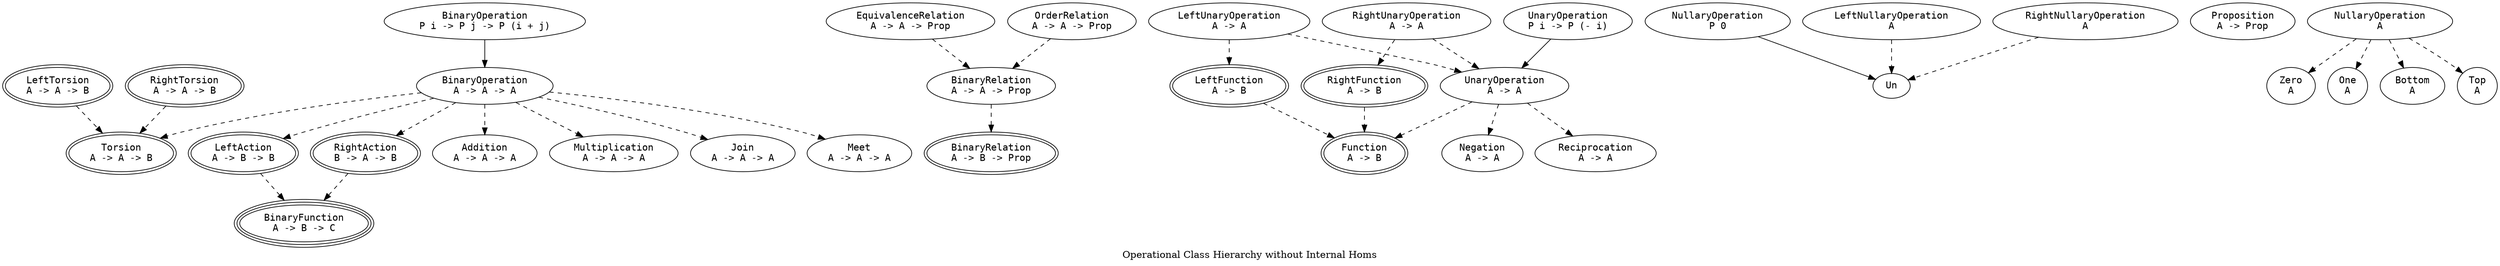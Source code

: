 digraph Has {
  label = "Operational Class Hierarchy without Internal Homs"

  node [fontname = monospace]

  subgraph ThreeSort {
    label = "ThreeSorted"

    node [peripheries = 3]

    BinFn [label = "BinaryFunction\nA -> B -> C"]
  }

  subgraph TwoSort {
    label = "TwoSorted"

    node [peripheries = 2]

    TwoBinRel [label = "BinaryRelation\nA -> B -> Prop"]
    Fn [label = "Function\nA -> B"]
    LAct [label = "LeftAction\nA -> B -> B"]
    LFn [label = "LeftFunction\nA -> B"]
    LTor [label = "LeftTorsion\nA -> A -> B"]
    RAct [label = "RightAction\nB -> A -> B"]
    RFn [label = "RightFunction\nA -> B"]
    RTor [label = "RightTorsion\nA -> A -> B"]
    Tor [label = "Torsion\nA -> A -> B"]
  }

  subgraph OneSort {
    label = "OneSorted"

    GrdBinOp [label = "BinaryOperation\nP i -> P j -> P (i + j)"]
    GrdNullOp [label = "NullaryOperation\nP 0"]
    GrdUnOp [label = "UnaryOperation\nP i -> P (- i)"]

    BinOp [label = "BinaryOperation\nA -> A -> A"]
    BinRel [label = "BinaryRelation\nA -> A -> Prop"]
    EqRel [label = "EquivalenceRelation\nA -> A -> Prop"]
    LUn [label = "LeftNullaryOperation\nA"]
    LUnOp [label = "LeftUnaryOperation\nA -> A"]
    OrdRel [label = "OrderRelation\nA -> A -> Prop"]
    Prop [label = "Proposition\nA -> Prop"]
    RUn [label = "RightNullaryOperation\nA"]
    RUnOp [label = "RightUnaryOperation\nA -> A"]
    NullOp [label = "NullaryOperation\nA"]
    UnOp [label = "UnaryOperation\nA -> A"]

    Add [label = "Addition\nA -> A -> A"]
    Zero [label = "Zero\nA"]
    Neg [label = "Negation\nA -> A"]
    Mul [label = "Multiplication\nA -> A -> A"]
    One [label = "One\nA"]
    Recip [label = "Reciprocation\nA -> A"]

    Join [label = "Join\nA -> A -> A"]
    Bot [label = "Bottom\nA"]
    Meet [label = "Meet\nA -> A -> A"]
    Top [label = "Top\nA"]
  }

  GrdBinOp -> BinOp
  GrdNullOp -> Un
  GrdUnOp -> UnOp

  edge [style = dashed]

  BinRel -> TwoBinRel
  BinOp -> Tor
  BinOp -> LAct
  BinOp -> RAct
  EqRel -> BinRel
  LAct -> BinFn
  LFn -> Fn
  LUn -> Un
  LUnOp -> LFn
  LUnOp -> UnOp
  OrdRel -> BinRel
  RAct -> BinFn
  RFn -> Fn
  RUn -> Un
  RUnOp -> RFn
  RUnOp -> UnOp
  LTor -> Tor
  RTor -> Tor
  UnOp -> Fn

  BinOp -> Add
  BinOp -> Mul
  BinOp -> Join
  BinOp -> Meet
  NullOp -> Zero
  NullOp -> One
  NullOp -> Bot
  NullOp -> Top
  UnOp -> Neg
  UnOp -> Recip
}
